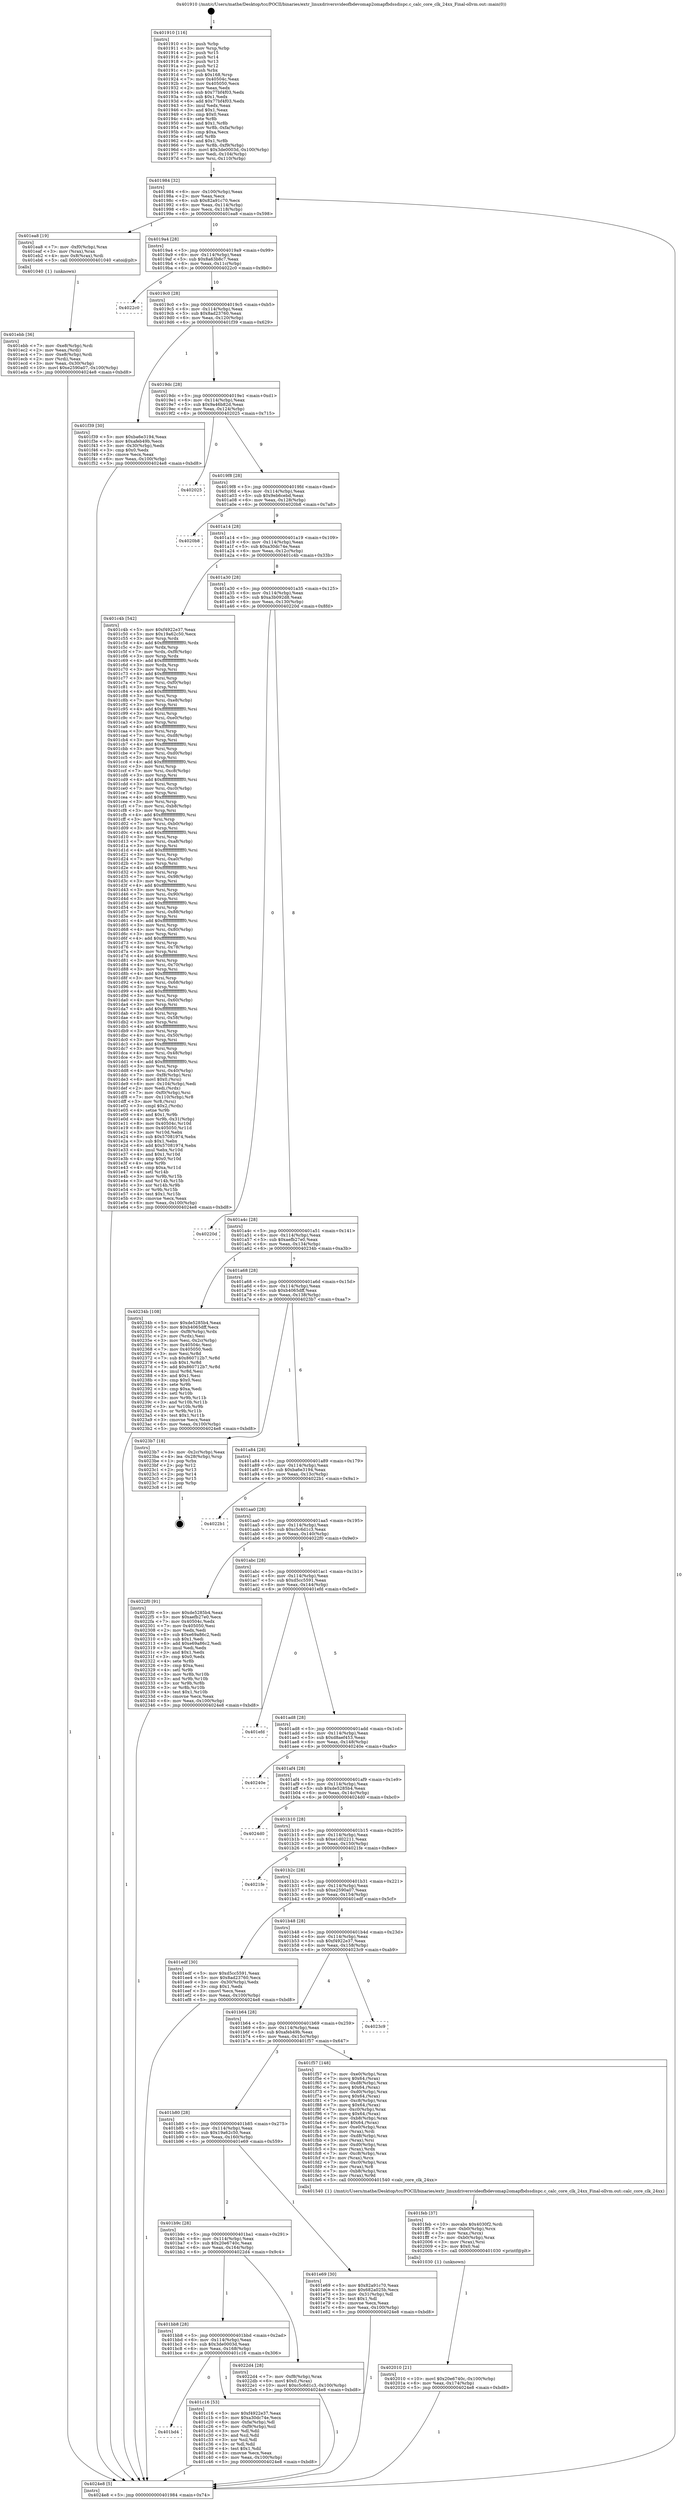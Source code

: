 digraph "0x401910" {
  label = "0x401910 (/mnt/c/Users/mathe/Desktop/tcc/POCII/binaries/extr_linuxdriversvideofbdevomap2omapfbdssdispc.c_calc_core_clk_24xx_Final-ollvm.out::main(0))"
  labelloc = "t"
  node[shape=record]

  Entry [label="",width=0.3,height=0.3,shape=circle,fillcolor=black,style=filled]
  "0x401984" [label="{
     0x401984 [32]\l
     | [instrs]\l
     &nbsp;&nbsp;0x401984 \<+6\>: mov -0x100(%rbp),%eax\l
     &nbsp;&nbsp;0x40198a \<+2\>: mov %eax,%ecx\l
     &nbsp;&nbsp;0x40198c \<+6\>: sub $0x82a91c70,%ecx\l
     &nbsp;&nbsp;0x401992 \<+6\>: mov %eax,-0x114(%rbp)\l
     &nbsp;&nbsp;0x401998 \<+6\>: mov %ecx,-0x118(%rbp)\l
     &nbsp;&nbsp;0x40199e \<+6\>: je 0000000000401ea8 \<main+0x598\>\l
  }"]
  "0x401ea8" [label="{
     0x401ea8 [19]\l
     | [instrs]\l
     &nbsp;&nbsp;0x401ea8 \<+7\>: mov -0xf0(%rbp),%rax\l
     &nbsp;&nbsp;0x401eaf \<+3\>: mov (%rax),%rax\l
     &nbsp;&nbsp;0x401eb2 \<+4\>: mov 0x8(%rax),%rdi\l
     &nbsp;&nbsp;0x401eb6 \<+5\>: call 0000000000401040 \<atoi@plt\>\l
     | [calls]\l
     &nbsp;&nbsp;0x401040 \{1\} (unknown)\l
  }"]
  "0x4019a4" [label="{
     0x4019a4 [28]\l
     | [instrs]\l
     &nbsp;&nbsp;0x4019a4 \<+5\>: jmp 00000000004019a9 \<main+0x99\>\l
     &nbsp;&nbsp;0x4019a9 \<+6\>: mov -0x114(%rbp),%eax\l
     &nbsp;&nbsp;0x4019af \<+5\>: sub $0x8a63b8c7,%eax\l
     &nbsp;&nbsp;0x4019b4 \<+6\>: mov %eax,-0x11c(%rbp)\l
     &nbsp;&nbsp;0x4019ba \<+6\>: je 00000000004022c0 \<main+0x9b0\>\l
  }"]
  Exit [label="",width=0.3,height=0.3,shape=circle,fillcolor=black,style=filled,peripheries=2]
  "0x4022c0" [label="{
     0x4022c0\l
  }", style=dashed]
  "0x4019c0" [label="{
     0x4019c0 [28]\l
     | [instrs]\l
     &nbsp;&nbsp;0x4019c0 \<+5\>: jmp 00000000004019c5 \<main+0xb5\>\l
     &nbsp;&nbsp;0x4019c5 \<+6\>: mov -0x114(%rbp),%eax\l
     &nbsp;&nbsp;0x4019cb \<+5\>: sub $0x8ad23760,%eax\l
     &nbsp;&nbsp;0x4019d0 \<+6\>: mov %eax,-0x120(%rbp)\l
     &nbsp;&nbsp;0x4019d6 \<+6\>: je 0000000000401f39 \<main+0x629\>\l
  }"]
  "0x402010" [label="{
     0x402010 [21]\l
     | [instrs]\l
     &nbsp;&nbsp;0x402010 \<+10\>: movl $0x20e6740c,-0x100(%rbp)\l
     &nbsp;&nbsp;0x40201a \<+6\>: mov %eax,-0x174(%rbp)\l
     &nbsp;&nbsp;0x402020 \<+5\>: jmp 00000000004024e8 \<main+0xbd8\>\l
  }"]
  "0x401f39" [label="{
     0x401f39 [30]\l
     | [instrs]\l
     &nbsp;&nbsp;0x401f39 \<+5\>: mov $0xba6e3194,%eax\l
     &nbsp;&nbsp;0x401f3e \<+5\>: mov $0xafeb49b,%ecx\l
     &nbsp;&nbsp;0x401f43 \<+3\>: mov -0x30(%rbp),%edx\l
     &nbsp;&nbsp;0x401f46 \<+3\>: cmp $0x0,%edx\l
     &nbsp;&nbsp;0x401f49 \<+3\>: cmove %ecx,%eax\l
     &nbsp;&nbsp;0x401f4c \<+6\>: mov %eax,-0x100(%rbp)\l
     &nbsp;&nbsp;0x401f52 \<+5\>: jmp 00000000004024e8 \<main+0xbd8\>\l
  }"]
  "0x4019dc" [label="{
     0x4019dc [28]\l
     | [instrs]\l
     &nbsp;&nbsp;0x4019dc \<+5\>: jmp 00000000004019e1 \<main+0xd1\>\l
     &nbsp;&nbsp;0x4019e1 \<+6\>: mov -0x114(%rbp),%eax\l
     &nbsp;&nbsp;0x4019e7 \<+5\>: sub $0x9a46b82d,%eax\l
     &nbsp;&nbsp;0x4019ec \<+6\>: mov %eax,-0x124(%rbp)\l
     &nbsp;&nbsp;0x4019f2 \<+6\>: je 0000000000402025 \<main+0x715\>\l
  }"]
  "0x401feb" [label="{
     0x401feb [37]\l
     | [instrs]\l
     &nbsp;&nbsp;0x401feb \<+10\>: movabs $0x4030f2,%rdi\l
     &nbsp;&nbsp;0x401ff5 \<+7\>: mov -0xb0(%rbp),%rcx\l
     &nbsp;&nbsp;0x401ffc \<+3\>: mov %rax,(%rcx)\l
     &nbsp;&nbsp;0x401fff \<+7\>: mov -0xb0(%rbp),%rax\l
     &nbsp;&nbsp;0x402006 \<+3\>: mov (%rax),%rsi\l
     &nbsp;&nbsp;0x402009 \<+2\>: mov $0x0,%al\l
     &nbsp;&nbsp;0x40200b \<+5\>: call 0000000000401030 \<printf@plt\>\l
     | [calls]\l
     &nbsp;&nbsp;0x401030 \{1\} (unknown)\l
  }"]
  "0x402025" [label="{
     0x402025\l
  }", style=dashed]
  "0x4019f8" [label="{
     0x4019f8 [28]\l
     | [instrs]\l
     &nbsp;&nbsp;0x4019f8 \<+5\>: jmp 00000000004019fd \<main+0xed\>\l
     &nbsp;&nbsp;0x4019fd \<+6\>: mov -0x114(%rbp),%eax\l
     &nbsp;&nbsp;0x401a03 \<+5\>: sub $0x9eb6cebd,%eax\l
     &nbsp;&nbsp;0x401a08 \<+6\>: mov %eax,-0x128(%rbp)\l
     &nbsp;&nbsp;0x401a0e \<+6\>: je 00000000004020b8 \<main+0x7a8\>\l
  }"]
  "0x401ebb" [label="{
     0x401ebb [36]\l
     | [instrs]\l
     &nbsp;&nbsp;0x401ebb \<+7\>: mov -0xe8(%rbp),%rdi\l
     &nbsp;&nbsp;0x401ec2 \<+2\>: mov %eax,(%rdi)\l
     &nbsp;&nbsp;0x401ec4 \<+7\>: mov -0xe8(%rbp),%rdi\l
     &nbsp;&nbsp;0x401ecb \<+2\>: mov (%rdi),%eax\l
     &nbsp;&nbsp;0x401ecd \<+3\>: mov %eax,-0x30(%rbp)\l
     &nbsp;&nbsp;0x401ed0 \<+10\>: movl $0xe2590a07,-0x100(%rbp)\l
     &nbsp;&nbsp;0x401eda \<+5\>: jmp 00000000004024e8 \<main+0xbd8\>\l
  }"]
  "0x4020b8" [label="{
     0x4020b8\l
  }", style=dashed]
  "0x401a14" [label="{
     0x401a14 [28]\l
     | [instrs]\l
     &nbsp;&nbsp;0x401a14 \<+5\>: jmp 0000000000401a19 \<main+0x109\>\l
     &nbsp;&nbsp;0x401a19 \<+6\>: mov -0x114(%rbp),%eax\l
     &nbsp;&nbsp;0x401a1f \<+5\>: sub $0xa30dc74e,%eax\l
     &nbsp;&nbsp;0x401a24 \<+6\>: mov %eax,-0x12c(%rbp)\l
     &nbsp;&nbsp;0x401a2a \<+6\>: je 0000000000401c4b \<main+0x33b\>\l
  }"]
  "0x401910" [label="{
     0x401910 [116]\l
     | [instrs]\l
     &nbsp;&nbsp;0x401910 \<+1\>: push %rbp\l
     &nbsp;&nbsp;0x401911 \<+3\>: mov %rsp,%rbp\l
     &nbsp;&nbsp;0x401914 \<+2\>: push %r15\l
     &nbsp;&nbsp;0x401916 \<+2\>: push %r14\l
     &nbsp;&nbsp;0x401918 \<+2\>: push %r13\l
     &nbsp;&nbsp;0x40191a \<+2\>: push %r12\l
     &nbsp;&nbsp;0x40191c \<+1\>: push %rbx\l
     &nbsp;&nbsp;0x40191d \<+7\>: sub $0x168,%rsp\l
     &nbsp;&nbsp;0x401924 \<+7\>: mov 0x40504c,%eax\l
     &nbsp;&nbsp;0x40192b \<+7\>: mov 0x405050,%ecx\l
     &nbsp;&nbsp;0x401932 \<+2\>: mov %eax,%edx\l
     &nbsp;&nbsp;0x401934 \<+6\>: sub $0x77bf4f03,%edx\l
     &nbsp;&nbsp;0x40193a \<+3\>: sub $0x1,%edx\l
     &nbsp;&nbsp;0x40193d \<+6\>: add $0x77bf4f03,%edx\l
     &nbsp;&nbsp;0x401943 \<+3\>: imul %edx,%eax\l
     &nbsp;&nbsp;0x401946 \<+3\>: and $0x1,%eax\l
     &nbsp;&nbsp;0x401949 \<+3\>: cmp $0x0,%eax\l
     &nbsp;&nbsp;0x40194c \<+4\>: sete %r8b\l
     &nbsp;&nbsp;0x401950 \<+4\>: and $0x1,%r8b\l
     &nbsp;&nbsp;0x401954 \<+7\>: mov %r8b,-0xfa(%rbp)\l
     &nbsp;&nbsp;0x40195b \<+3\>: cmp $0xa,%ecx\l
     &nbsp;&nbsp;0x40195e \<+4\>: setl %r8b\l
     &nbsp;&nbsp;0x401962 \<+4\>: and $0x1,%r8b\l
     &nbsp;&nbsp;0x401966 \<+7\>: mov %r8b,-0xf9(%rbp)\l
     &nbsp;&nbsp;0x40196d \<+10\>: movl $0x3de0003d,-0x100(%rbp)\l
     &nbsp;&nbsp;0x401977 \<+6\>: mov %edi,-0x104(%rbp)\l
     &nbsp;&nbsp;0x40197d \<+7\>: mov %rsi,-0x110(%rbp)\l
  }"]
  "0x401c4b" [label="{
     0x401c4b [542]\l
     | [instrs]\l
     &nbsp;&nbsp;0x401c4b \<+5\>: mov $0xf4922e37,%eax\l
     &nbsp;&nbsp;0x401c50 \<+5\>: mov $0x19a62c50,%ecx\l
     &nbsp;&nbsp;0x401c55 \<+3\>: mov %rsp,%rdx\l
     &nbsp;&nbsp;0x401c58 \<+4\>: add $0xfffffffffffffff0,%rdx\l
     &nbsp;&nbsp;0x401c5c \<+3\>: mov %rdx,%rsp\l
     &nbsp;&nbsp;0x401c5f \<+7\>: mov %rdx,-0xf8(%rbp)\l
     &nbsp;&nbsp;0x401c66 \<+3\>: mov %rsp,%rdx\l
     &nbsp;&nbsp;0x401c69 \<+4\>: add $0xfffffffffffffff0,%rdx\l
     &nbsp;&nbsp;0x401c6d \<+3\>: mov %rdx,%rsp\l
     &nbsp;&nbsp;0x401c70 \<+3\>: mov %rsp,%rsi\l
     &nbsp;&nbsp;0x401c73 \<+4\>: add $0xfffffffffffffff0,%rsi\l
     &nbsp;&nbsp;0x401c77 \<+3\>: mov %rsi,%rsp\l
     &nbsp;&nbsp;0x401c7a \<+7\>: mov %rsi,-0xf0(%rbp)\l
     &nbsp;&nbsp;0x401c81 \<+3\>: mov %rsp,%rsi\l
     &nbsp;&nbsp;0x401c84 \<+4\>: add $0xfffffffffffffff0,%rsi\l
     &nbsp;&nbsp;0x401c88 \<+3\>: mov %rsi,%rsp\l
     &nbsp;&nbsp;0x401c8b \<+7\>: mov %rsi,-0xe8(%rbp)\l
     &nbsp;&nbsp;0x401c92 \<+3\>: mov %rsp,%rsi\l
     &nbsp;&nbsp;0x401c95 \<+4\>: add $0xfffffffffffffff0,%rsi\l
     &nbsp;&nbsp;0x401c99 \<+3\>: mov %rsi,%rsp\l
     &nbsp;&nbsp;0x401c9c \<+7\>: mov %rsi,-0xe0(%rbp)\l
     &nbsp;&nbsp;0x401ca3 \<+3\>: mov %rsp,%rsi\l
     &nbsp;&nbsp;0x401ca6 \<+4\>: add $0xfffffffffffffff0,%rsi\l
     &nbsp;&nbsp;0x401caa \<+3\>: mov %rsi,%rsp\l
     &nbsp;&nbsp;0x401cad \<+7\>: mov %rsi,-0xd8(%rbp)\l
     &nbsp;&nbsp;0x401cb4 \<+3\>: mov %rsp,%rsi\l
     &nbsp;&nbsp;0x401cb7 \<+4\>: add $0xfffffffffffffff0,%rsi\l
     &nbsp;&nbsp;0x401cbb \<+3\>: mov %rsi,%rsp\l
     &nbsp;&nbsp;0x401cbe \<+7\>: mov %rsi,-0xd0(%rbp)\l
     &nbsp;&nbsp;0x401cc5 \<+3\>: mov %rsp,%rsi\l
     &nbsp;&nbsp;0x401cc8 \<+4\>: add $0xfffffffffffffff0,%rsi\l
     &nbsp;&nbsp;0x401ccc \<+3\>: mov %rsi,%rsp\l
     &nbsp;&nbsp;0x401ccf \<+7\>: mov %rsi,-0xc8(%rbp)\l
     &nbsp;&nbsp;0x401cd6 \<+3\>: mov %rsp,%rsi\l
     &nbsp;&nbsp;0x401cd9 \<+4\>: add $0xfffffffffffffff0,%rsi\l
     &nbsp;&nbsp;0x401cdd \<+3\>: mov %rsi,%rsp\l
     &nbsp;&nbsp;0x401ce0 \<+7\>: mov %rsi,-0xc0(%rbp)\l
     &nbsp;&nbsp;0x401ce7 \<+3\>: mov %rsp,%rsi\l
     &nbsp;&nbsp;0x401cea \<+4\>: add $0xfffffffffffffff0,%rsi\l
     &nbsp;&nbsp;0x401cee \<+3\>: mov %rsi,%rsp\l
     &nbsp;&nbsp;0x401cf1 \<+7\>: mov %rsi,-0xb8(%rbp)\l
     &nbsp;&nbsp;0x401cf8 \<+3\>: mov %rsp,%rsi\l
     &nbsp;&nbsp;0x401cfb \<+4\>: add $0xfffffffffffffff0,%rsi\l
     &nbsp;&nbsp;0x401cff \<+3\>: mov %rsi,%rsp\l
     &nbsp;&nbsp;0x401d02 \<+7\>: mov %rsi,-0xb0(%rbp)\l
     &nbsp;&nbsp;0x401d09 \<+3\>: mov %rsp,%rsi\l
     &nbsp;&nbsp;0x401d0c \<+4\>: add $0xfffffffffffffff0,%rsi\l
     &nbsp;&nbsp;0x401d10 \<+3\>: mov %rsi,%rsp\l
     &nbsp;&nbsp;0x401d13 \<+7\>: mov %rsi,-0xa8(%rbp)\l
     &nbsp;&nbsp;0x401d1a \<+3\>: mov %rsp,%rsi\l
     &nbsp;&nbsp;0x401d1d \<+4\>: add $0xfffffffffffffff0,%rsi\l
     &nbsp;&nbsp;0x401d21 \<+3\>: mov %rsi,%rsp\l
     &nbsp;&nbsp;0x401d24 \<+7\>: mov %rsi,-0xa0(%rbp)\l
     &nbsp;&nbsp;0x401d2b \<+3\>: mov %rsp,%rsi\l
     &nbsp;&nbsp;0x401d2e \<+4\>: add $0xfffffffffffffff0,%rsi\l
     &nbsp;&nbsp;0x401d32 \<+3\>: mov %rsi,%rsp\l
     &nbsp;&nbsp;0x401d35 \<+7\>: mov %rsi,-0x98(%rbp)\l
     &nbsp;&nbsp;0x401d3c \<+3\>: mov %rsp,%rsi\l
     &nbsp;&nbsp;0x401d3f \<+4\>: add $0xfffffffffffffff0,%rsi\l
     &nbsp;&nbsp;0x401d43 \<+3\>: mov %rsi,%rsp\l
     &nbsp;&nbsp;0x401d46 \<+7\>: mov %rsi,-0x90(%rbp)\l
     &nbsp;&nbsp;0x401d4d \<+3\>: mov %rsp,%rsi\l
     &nbsp;&nbsp;0x401d50 \<+4\>: add $0xfffffffffffffff0,%rsi\l
     &nbsp;&nbsp;0x401d54 \<+3\>: mov %rsi,%rsp\l
     &nbsp;&nbsp;0x401d57 \<+7\>: mov %rsi,-0x88(%rbp)\l
     &nbsp;&nbsp;0x401d5e \<+3\>: mov %rsp,%rsi\l
     &nbsp;&nbsp;0x401d61 \<+4\>: add $0xfffffffffffffff0,%rsi\l
     &nbsp;&nbsp;0x401d65 \<+3\>: mov %rsi,%rsp\l
     &nbsp;&nbsp;0x401d68 \<+4\>: mov %rsi,-0x80(%rbp)\l
     &nbsp;&nbsp;0x401d6c \<+3\>: mov %rsp,%rsi\l
     &nbsp;&nbsp;0x401d6f \<+4\>: add $0xfffffffffffffff0,%rsi\l
     &nbsp;&nbsp;0x401d73 \<+3\>: mov %rsi,%rsp\l
     &nbsp;&nbsp;0x401d76 \<+4\>: mov %rsi,-0x78(%rbp)\l
     &nbsp;&nbsp;0x401d7a \<+3\>: mov %rsp,%rsi\l
     &nbsp;&nbsp;0x401d7d \<+4\>: add $0xfffffffffffffff0,%rsi\l
     &nbsp;&nbsp;0x401d81 \<+3\>: mov %rsi,%rsp\l
     &nbsp;&nbsp;0x401d84 \<+4\>: mov %rsi,-0x70(%rbp)\l
     &nbsp;&nbsp;0x401d88 \<+3\>: mov %rsp,%rsi\l
     &nbsp;&nbsp;0x401d8b \<+4\>: add $0xfffffffffffffff0,%rsi\l
     &nbsp;&nbsp;0x401d8f \<+3\>: mov %rsi,%rsp\l
     &nbsp;&nbsp;0x401d92 \<+4\>: mov %rsi,-0x68(%rbp)\l
     &nbsp;&nbsp;0x401d96 \<+3\>: mov %rsp,%rsi\l
     &nbsp;&nbsp;0x401d99 \<+4\>: add $0xfffffffffffffff0,%rsi\l
     &nbsp;&nbsp;0x401d9d \<+3\>: mov %rsi,%rsp\l
     &nbsp;&nbsp;0x401da0 \<+4\>: mov %rsi,-0x60(%rbp)\l
     &nbsp;&nbsp;0x401da4 \<+3\>: mov %rsp,%rsi\l
     &nbsp;&nbsp;0x401da7 \<+4\>: add $0xfffffffffffffff0,%rsi\l
     &nbsp;&nbsp;0x401dab \<+3\>: mov %rsi,%rsp\l
     &nbsp;&nbsp;0x401dae \<+4\>: mov %rsi,-0x58(%rbp)\l
     &nbsp;&nbsp;0x401db2 \<+3\>: mov %rsp,%rsi\l
     &nbsp;&nbsp;0x401db5 \<+4\>: add $0xfffffffffffffff0,%rsi\l
     &nbsp;&nbsp;0x401db9 \<+3\>: mov %rsi,%rsp\l
     &nbsp;&nbsp;0x401dbc \<+4\>: mov %rsi,-0x50(%rbp)\l
     &nbsp;&nbsp;0x401dc0 \<+3\>: mov %rsp,%rsi\l
     &nbsp;&nbsp;0x401dc3 \<+4\>: add $0xfffffffffffffff0,%rsi\l
     &nbsp;&nbsp;0x401dc7 \<+3\>: mov %rsi,%rsp\l
     &nbsp;&nbsp;0x401dca \<+4\>: mov %rsi,-0x48(%rbp)\l
     &nbsp;&nbsp;0x401dce \<+3\>: mov %rsp,%rsi\l
     &nbsp;&nbsp;0x401dd1 \<+4\>: add $0xfffffffffffffff0,%rsi\l
     &nbsp;&nbsp;0x401dd5 \<+3\>: mov %rsi,%rsp\l
     &nbsp;&nbsp;0x401dd8 \<+4\>: mov %rsi,-0x40(%rbp)\l
     &nbsp;&nbsp;0x401ddc \<+7\>: mov -0xf8(%rbp),%rsi\l
     &nbsp;&nbsp;0x401de3 \<+6\>: movl $0x0,(%rsi)\l
     &nbsp;&nbsp;0x401de9 \<+6\>: mov -0x104(%rbp),%edi\l
     &nbsp;&nbsp;0x401def \<+2\>: mov %edi,(%rdx)\l
     &nbsp;&nbsp;0x401df1 \<+7\>: mov -0xf0(%rbp),%rsi\l
     &nbsp;&nbsp;0x401df8 \<+7\>: mov -0x110(%rbp),%r8\l
     &nbsp;&nbsp;0x401dff \<+3\>: mov %r8,(%rsi)\l
     &nbsp;&nbsp;0x401e02 \<+3\>: cmpl $0x2,(%rdx)\l
     &nbsp;&nbsp;0x401e05 \<+4\>: setne %r9b\l
     &nbsp;&nbsp;0x401e09 \<+4\>: and $0x1,%r9b\l
     &nbsp;&nbsp;0x401e0d \<+4\>: mov %r9b,-0x31(%rbp)\l
     &nbsp;&nbsp;0x401e11 \<+8\>: mov 0x40504c,%r10d\l
     &nbsp;&nbsp;0x401e19 \<+8\>: mov 0x405050,%r11d\l
     &nbsp;&nbsp;0x401e21 \<+3\>: mov %r10d,%ebx\l
     &nbsp;&nbsp;0x401e24 \<+6\>: sub $0x57081974,%ebx\l
     &nbsp;&nbsp;0x401e2a \<+3\>: sub $0x1,%ebx\l
     &nbsp;&nbsp;0x401e2d \<+6\>: add $0x57081974,%ebx\l
     &nbsp;&nbsp;0x401e33 \<+4\>: imul %ebx,%r10d\l
     &nbsp;&nbsp;0x401e37 \<+4\>: and $0x1,%r10d\l
     &nbsp;&nbsp;0x401e3b \<+4\>: cmp $0x0,%r10d\l
     &nbsp;&nbsp;0x401e3f \<+4\>: sete %r9b\l
     &nbsp;&nbsp;0x401e43 \<+4\>: cmp $0xa,%r11d\l
     &nbsp;&nbsp;0x401e47 \<+4\>: setl %r14b\l
     &nbsp;&nbsp;0x401e4b \<+3\>: mov %r9b,%r15b\l
     &nbsp;&nbsp;0x401e4e \<+3\>: and %r14b,%r15b\l
     &nbsp;&nbsp;0x401e51 \<+3\>: xor %r14b,%r9b\l
     &nbsp;&nbsp;0x401e54 \<+3\>: or %r9b,%r15b\l
     &nbsp;&nbsp;0x401e57 \<+4\>: test $0x1,%r15b\l
     &nbsp;&nbsp;0x401e5b \<+3\>: cmovne %ecx,%eax\l
     &nbsp;&nbsp;0x401e5e \<+6\>: mov %eax,-0x100(%rbp)\l
     &nbsp;&nbsp;0x401e64 \<+5\>: jmp 00000000004024e8 \<main+0xbd8\>\l
  }"]
  "0x401a30" [label="{
     0x401a30 [28]\l
     | [instrs]\l
     &nbsp;&nbsp;0x401a30 \<+5\>: jmp 0000000000401a35 \<main+0x125\>\l
     &nbsp;&nbsp;0x401a35 \<+6\>: mov -0x114(%rbp),%eax\l
     &nbsp;&nbsp;0x401a3b \<+5\>: sub $0xa3b092d8,%eax\l
     &nbsp;&nbsp;0x401a40 \<+6\>: mov %eax,-0x130(%rbp)\l
     &nbsp;&nbsp;0x401a46 \<+6\>: je 000000000040220d \<main+0x8fd\>\l
  }"]
  "0x4024e8" [label="{
     0x4024e8 [5]\l
     | [instrs]\l
     &nbsp;&nbsp;0x4024e8 \<+5\>: jmp 0000000000401984 \<main+0x74\>\l
  }"]
  "0x40220d" [label="{
     0x40220d\l
  }", style=dashed]
  "0x401a4c" [label="{
     0x401a4c [28]\l
     | [instrs]\l
     &nbsp;&nbsp;0x401a4c \<+5\>: jmp 0000000000401a51 \<main+0x141\>\l
     &nbsp;&nbsp;0x401a51 \<+6\>: mov -0x114(%rbp),%eax\l
     &nbsp;&nbsp;0x401a57 \<+5\>: sub $0xaefb27e0,%eax\l
     &nbsp;&nbsp;0x401a5c \<+6\>: mov %eax,-0x134(%rbp)\l
     &nbsp;&nbsp;0x401a62 \<+6\>: je 000000000040234b \<main+0xa3b\>\l
  }"]
  "0x401bd4" [label="{
     0x401bd4\l
  }", style=dashed]
  "0x40234b" [label="{
     0x40234b [108]\l
     | [instrs]\l
     &nbsp;&nbsp;0x40234b \<+5\>: mov $0xde5285b4,%eax\l
     &nbsp;&nbsp;0x402350 \<+5\>: mov $0xb4065dff,%ecx\l
     &nbsp;&nbsp;0x402355 \<+7\>: mov -0xf8(%rbp),%rdx\l
     &nbsp;&nbsp;0x40235c \<+2\>: mov (%rdx),%esi\l
     &nbsp;&nbsp;0x40235e \<+3\>: mov %esi,-0x2c(%rbp)\l
     &nbsp;&nbsp;0x402361 \<+7\>: mov 0x40504c,%esi\l
     &nbsp;&nbsp;0x402368 \<+7\>: mov 0x405050,%edi\l
     &nbsp;&nbsp;0x40236f \<+3\>: mov %esi,%r8d\l
     &nbsp;&nbsp;0x402372 \<+7\>: sub $0x860712b7,%r8d\l
     &nbsp;&nbsp;0x402379 \<+4\>: sub $0x1,%r8d\l
     &nbsp;&nbsp;0x40237d \<+7\>: add $0x860712b7,%r8d\l
     &nbsp;&nbsp;0x402384 \<+4\>: imul %r8d,%esi\l
     &nbsp;&nbsp;0x402388 \<+3\>: and $0x1,%esi\l
     &nbsp;&nbsp;0x40238b \<+3\>: cmp $0x0,%esi\l
     &nbsp;&nbsp;0x40238e \<+4\>: sete %r9b\l
     &nbsp;&nbsp;0x402392 \<+3\>: cmp $0xa,%edi\l
     &nbsp;&nbsp;0x402395 \<+4\>: setl %r10b\l
     &nbsp;&nbsp;0x402399 \<+3\>: mov %r9b,%r11b\l
     &nbsp;&nbsp;0x40239c \<+3\>: and %r10b,%r11b\l
     &nbsp;&nbsp;0x40239f \<+3\>: xor %r10b,%r9b\l
     &nbsp;&nbsp;0x4023a2 \<+3\>: or %r9b,%r11b\l
     &nbsp;&nbsp;0x4023a5 \<+4\>: test $0x1,%r11b\l
     &nbsp;&nbsp;0x4023a9 \<+3\>: cmovne %ecx,%eax\l
     &nbsp;&nbsp;0x4023ac \<+6\>: mov %eax,-0x100(%rbp)\l
     &nbsp;&nbsp;0x4023b2 \<+5\>: jmp 00000000004024e8 \<main+0xbd8\>\l
  }"]
  "0x401a68" [label="{
     0x401a68 [28]\l
     | [instrs]\l
     &nbsp;&nbsp;0x401a68 \<+5\>: jmp 0000000000401a6d \<main+0x15d\>\l
     &nbsp;&nbsp;0x401a6d \<+6\>: mov -0x114(%rbp),%eax\l
     &nbsp;&nbsp;0x401a73 \<+5\>: sub $0xb4065dff,%eax\l
     &nbsp;&nbsp;0x401a78 \<+6\>: mov %eax,-0x138(%rbp)\l
     &nbsp;&nbsp;0x401a7e \<+6\>: je 00000000004023b7 \<main+0xaa7\>\l
  }"]
  "0x401c16" [label="{
     0x401c16 [53]\l
     | [instrs]\l
     &nbsp;&nbsp;0x401c16 \<+5\>: mov $0xf4922e37,%eax\l
     &nbsp;&nbsp;0x401c1b \<+5\>: mov $0xa30dc74e,%ecx\l
     &nbsp;&nbsp;0x401c20 \<+6\>: mov -0xfa(%rbp),%dl\l
     &nbsp;&nbsp;0x401c26 \<+7\>: mov -0xf9(%rbp),%sil\l
     &nbsp;&nbsp;0x401c2d \<+3\>: mov %dl,%dil\l
     &nbsp;&nbsp;0x401c30 \<+3\>: and %sil,%dil\l
     &nbsp;&nbsp;0x401c33 \<+3\>: xor %sil,%dl\l
     &nbsp;&nbsp;0x401c36 \<+3\>: or %dl,%dil\l
     &nbsp;&nbsp;0x401c39 \<+4\>: test $0x1,%dil\l
     &nbsp;&nbsp;0x401c3d \<+3\>: cmovne %ecx,%eax\l
     &nbsp;&nbsp;0x401c40 \<+6\>: mov %eax,-0x100(%rbp)\l
     &nbsp;&nbsp;0x401c46 \<+5\>: jmp 00000000004024e8 \<main+0xbd8\>\l
  }"]
  "0x4023b7" [label="{
     0x4023b7 [18]\l
     | [instrs]\l
     &nbsp;&nbsp;0x4023b7 \<+3\>: mov -0x2c(%rbp),%eax\l
     &nbsp;&nbsp;0x4023ba \<+4\>: lea -0x28(%rbp),%rsp\l
     &nbsp;&nbsp;0x4023be \<+1\>: pop %rbx\l
     &nbsp;&nbsp;0x4023bf \<+2\>: pop %r12\l
     &nbsp;&nbsp;0x4023c1 \<+2\>: pop %r13\l
     &nbsp;&nbsp;0x4023c3 \<+2\>: pop %r14\l
     &nbsp;&nbsp;0x4023c5 \<+2\>: pop %r15\l
     &nbsp;&nbsp;0x4023c7 \<+1\>: pop %rbp\l
     &nbsp;&nbsp;0x4023c8 \<+1\>: ret\l
  }"]
  "0x401a84" [label="{
     0x401a84 [28]\l
     | [instrs]\l
     &nbsp;&nbsp;0x401a84 \<+5\>: jmp 0000000000401a89 \<main+0x179\>\l
     &nbsp;&nbsp;0x401a89 \<+6\>: mov -0x114(%rbp),%eax\l
     &nbsp;&nbsp;0x401a8f \<+5\>: sub $0xba6e3194,%eax\l
     &nbsp;&nbsp;0x401a94 \<+6\>: mov %eax,-0x13c(%rbp)\l
     &nbsp;&nbsp;0x401a9a \<+6\>: je 00000000004022b1 \<main+0x9a1\>\l
  }"]
  "0x401bb8" [label="{
     0x401bb8 [28]\l
     | [instrs]\l
     &nbsp;&nbsp;0x401bb8 \<+5\>: jmp 0000000000401bbd \<main+0x2ad\>\l
     &nbsp;&nbsp;0x401bbd \<+6\>: mov -0x114(%rbp),%eax\l
     &nbsp;&nbsp;0x401bc3 \<+5\>: sub $0x3de0003d,%eax\l
     &nbsp;&nbsp;0x401bc8 \<+6\>: mov %eax,-0x168(%rbp)\l
     &nbsp;&nbsp;0x401bce \<+6\>: je 0000000000401c16 \<main+0x306\>\l
  }"]
  "0x4022b1" [label="{
     0x4022b1\l
  }", style=dashed]
  "0x401aa0" [label="{
     0x401aa0 [28]\l
     | [instrs]\l
     &nbsp;&nbsp;0x401aa0 \<+5\>: jmp 0000000000401aa5 \<main+0x195\>\l
     &nbsp;&nbsp;0x401aa5 \<+6\>: mov -0x114(%rbp),%eax\l
     &nbsp;&nbsp;0x401aab \<+5\>: sub $0xc5c6d1c3,%eax\l
     &nbsp;&nbsp;0x401ab0 \<+6\>: mov %eax,-0x140(%rbp)\l
     &nbsp;&nbsp;0x401ab6 \<+6\>: je 00000000004022f0 \<main+0x9e0\>\l
  }"]
  "0x4022d4" [label="{
     0x4022d4 [28]\l
     | [instrs]\l
     &nbsp;&nbsp;0x4022d4 \<+7\>: mov -0xf8(%rbp),%rax\l
     &nbsp;&nbsp;0x4022db \<+6\>: movl $0x0,(%rax)\l
     &nbsp;&nbsp;0x4022e1 \<+10\>: movl $0xc5c6d1c3,-0x100(%rbp)\l
     &nbsp;&nbsp;0x4022eb \<+5\>: jmp 00000000004024e8 \<main+0xbd8\>\l
  }"]
  "0x4022f0" [label="{
     0x4022f0 [91]\l
     | [instrs]\l
     &nbsp;&nbsp;0x4022f0 \<+5\>: mov $0xde5285b4,%eax\l
     &nbsp;&nbsp;0x4022f5 \<+5\>: mov $0xaefb27e0,%ecx\l
     &nbsp;&nbsp;0x4022fa \<+7\>: mov 0x40504c,%edx\l
     &nbsp;&nbsp;0x402301 \<+7\>: mov 0x405050,%esi\l
     &nbsp;&nbsp;0x402308 \<+2\>: mov %edx,%edi\l
     &nbsp;&nbsp;0x40230a \<+6\>: sub $0xe69a86c2,%edi\l
     &nbsp;&nbsp;0x402310 \<+3\>: sub $0x1,%edi\l
     &nbsp;&nbsp;0x402313 \<+6\>: add $0xe69a86c2,%edi\l
     &nbsp;&nbsp;0x402319 \<+3\>: imul %edi,%edx\l
     &nbsp;&nbsp;0x40231c \<+3\>: and $0x1,%edx\l
     &nbsp;&nbsp;0x40231f \<+3\>: cmp $0x0,%edx\l
     &nbsp;&nbsp;0x402322 \<+4\>: sete %r8b\l
     &nbsp;&nbsp;0x402326 \<+3\>: cmp $0xa,%esi\l
     &nbsp;&nbsp;0x402329 \<+4\>: setl %r9b\l
     &nbsp;&nbsp;0x40232d \<+3\>: mov %r8b,%r10b\l
     &nbsp;&nbsp;0x402330 \<+3\>: and %r9b,%r10b\l
     &nbsp;&nbsp;0x402333 \<+3\>: xor %r9b,%r8b\l
     &nbsp;&nbsp;0x402336 \<+3\>: or %r8b,%r10b\l
     &nbsp;&nbsp;0x402339 \<+4\>: test $0x1,%r10b\l
     &nbsp;&nbsp;0x40233d \<+3\>: cmovne %ecx,%eax\l
     &nbsp;&nbsp;0x402340 \<+6\>: mov %eax,-0x100(%rbp)\l
     &nbsp;&nbsp;0x402346 \<+5\>: jmp 00000000004024e8 \<main+0xbd8\>\l
  }"]
  "0x401abc" [label="{
     0x401abc [28]\l
     | [instrs]\l
     &nbsp;&nbsp;0x401abc \<+5\>: jmp 0000000000401ac1 \<main+0x1b1\>\l
     &nbsp;&nbsp;0x401ac1 \<+6\>: mov -0x114(%rbp),%eax\l
     &nbsp;&nbsp;0x401ac7 \<+5\>: sub $0xd5cc5591,%eax\l
     &nbsp;&nbsp;0x401acc \<+6\>: mov %eax,-0x144(%rbp)\l
     &nbsp;&nbsp;0x401ad2 \<+6\>: je 0000000000401efd \<main+0x5ed\>\l
  }"]
  "0x401b9c" [label="{
     0x401b9c [28]\l
     | [instrs]\l
     &nbsp;&nbsp;0x401b9c \<+5\>: jmp 0000000000401ba1 \<main+0x291\>\l
     &nbsp;&nbsp;0x401ba1 \<+6\>: mov -0x114(%rbp),%eax\l
     &nbsp;&nbsp;0x401ba7 \<+5\>: sub $0x20e6740c,%eax\l
     &nbsp;&nbsp;0x401bac \<+6\>: mov %eax,-0x164(%rbp)\l
     &nbsp;&nbsp;0x401bb2 \<+6\>: je 00000000004022d4 \<main+0x9c4\>\l
  }"]
  "0x401efd" [label="{
     0x401efd\l
  }", style=dashed]
  "0x401ad8" [label="{
     0x401ad8 [28]\l
     | [instrs]\l
     &nbsp;&nbsp;0x401ad8 \<+5\>: jmp 0000000000401add \<main+0x1cd\>\l
     &nbsp;&nbsp;0x401add \<+6\>: mov -0x114(%rbp),%eax\l
     &nbsp;&nbsp;0x401ae3 \<+5\>: sub $0xd8aef453,%eax\l
     &nbsp;&nbsp;0x401ae8 \<+6\>: mov %eax,-0x148(%rbp)\l
     &nbsp;&nbsp;0x401aee \<+6\>: je 000000000040240e \<main+0xafe\>\l
  }"]
  "0x401e69" [label="{
     0x401e69 [30]\l
     | [instrs]\l
     &nbsp;&nbsp;0x401e69 \<+5\>: mov $0x82a91c70,%eax\l
     &nbsp;&nbsp;0x401e6e \<+5\>: mov $0x682a025b,%ecx\l
     &nbsp;&nbsp;0x401e73 \<+3\>: mov -0x31(%rbp),%dl\l
     &nbsp;&nbsp;0x401e76 \<+3\>: test $0x1,%dl\l
     &nbsp;&nbsp;0x401e79 \<+3\>: cmovne %ecx,%eax\l
     &nbsp;&nbsp;0x401e7c \<+6\>: mov %eax,-0x100(%rbp)\l
     &nbsp;&nbsp;0x401e82 \<+5\>: jmp 00000000004024e8 \<main+0xbd8\>\l
  }"]
  "0x40240e" [label="{
     0x40240e\l
  }", style=dashed]
  "0x401af4" [label="{
     0x401af4 [28]\l
     | [instrs]\l
     &nbsp;&nbsp;0x401af4 \<+5\>: jmp 0000000000401af9 \<main+0x1e9\>\l
     &nbsp;&nbsp;0x401af9 \<+6\>: mov -0x114(%rbp),%eax\l
     &nbsp;&nbsp;0x401aff \<+5\>: sub $0xde5285b4,%eax\l
     &nbsp;&nbsp;0x401b04 \<+6\>: mov %eax,-0x14c(%rbp)\l
     &nbsp;&nbsp;0x401b0a \<+6\>: je 00000000004024d0 \<main+0xbc0\>\l
  }"]
  "0x401b80" [label="{
     0x401b80 [28]\l
     | [instrs]\l
     &nbsp;&nbsp;0x401b80 \<+5\>: jmp 0000000000401b85 \<main+0x275\>\l
     &nbsp;&nbsp;0x401b85 \<+6\>: mov -0x114(%rbp),%eax\l
     &nbsp;&nbsp;0x401b8b \<+5\>: sub $0x19a62c50,%eax\l
     &nbsp;&nbsp;0x401b90 \<+6\>: mov %eax,-0x160(%rbp)\l
     &nbsp;&nbsp;0x401b96 \<+6\>: je 0000000000401e69 \<main+0x559\>\l
  }"]
  "0x4024d0" [label="{
     0x4024d0\l
  }", style=dashed]
  "0x401b10" [label="{
     0x401b10 [28]\l
     | [instrs]\l
     &nbsp;&nbsp;0x401b10 \<+5\>: jmp 0000000000401b15 \<main+0x205\>\l
     &nbsp;&nbsp;0x401b15 \<+6\>: mov -0x114(%rbp),%eax\l
     &nbsp;&nbsp;0x401b1b \<+5\>: sub $0xe1d02211,%eax\l
     &nbsp;&nbsp;0x401b20 \<+6\>: mov %eax,-0x150(%rbp)\l
     &nbsp;&nbsp;0x401b26 \<+6\>: je 00000000004021fe \<main+0x8ee\>\l
  }"]
  "0x401f57" [label="{
     0x401f57 [148]\l
     | [instrs]\l
     &nbsp;&nbsp;0x401f57 \<+7\>: mov -0xe0(%rbp),%rax\l
     &nbsp;&nbsp;0x401f5e \<+7\>: movq $0x64,(%rax)\l
     &nbsp;&nbsp;0x401f65 \<+7\>: mov -0xd8(%rbp),%rax\l
     &nbsp;&nbsp;0x401f6c \<+7\>: movq $0x64,(%rax)\l
     &nbsp;&nbsp;0x401f73 \<+7\>: mov -0xd0(%rbp),%rax\l
     &nbsp;&nbsp;0x401f7a \<+7\>: movq $0x64,(%rax)\l
     &nbsp;&nbsp;0x401f81 \<+7\>: mov -0xc8(%rbp),%rax\l
     &nbsp;&nbsp;0x401f88 \<+7\>: movq $0x64,(%rax)\l
     &nbsp;&nbsp;0x401f8f \<+7\>: mov -0xc0(%rbp),%rax\l
     &nbsp;&nbsp;0x401f96 \<+7\>: movq $0x64,(%rax)\l
     &nbsp;&nbsp;0x401f9d \<+7\>: mov -0xb8(%rbp),%rax\l
     &nbsp;&nbsp;0x401fa4 \<+6\>: movl $0x64,(%rax)\l
     &nbsp;&nbsp;0x401faa \<+7\>: mov -0xe0(%rbp),%rax\l
     &nbsp;&nbsp;0x401fb1 \<+3\>: mov (%rax),%rdi\l
     &nbsp;&nbsp;0x401fb4 \<+7\>: mov -0xd8(%rbp),%rax\l
     &nbsp;&nbsp;0x401fbb \<+3\>: mov (%rax),%rsi\l
     &nbsp;&nbsp;0x401fbe \<+7\>: mov -0xd0(%rbp),%rax\l
     &nbsp;&nbsp;0x401fc5 \<+3\>: mov (%rax),%rdx\l
     &nbsp;&nbsp;0x401fc8 \<+7\>: mov -0xc8(%rbp),%rax\l
     &nbsp;&nbsp;0x401fcf \<+3\>: mov (%rax),%rcx\l
     &nbsp;&nbsp;0x401fd2 \<+7\>: mov -0xc0(%rbp),%rax\l
     &nbsp;&nbsp;0x401fd9 \<+3\>: mov (%rax),%r8\l
     &nbsp;&nbsp;0x401fdc \<+7\>: mov -0xb8(%rbp),%rax\l
     &nbsp;&nbsp;0x401fe3 \<+3\>: mov (%rax),%r9d\l
     &nbsp;&nbsp;0x401fe6 \<+5\>: call 0000000000401540 \<calc_core_clk_24xx\>\l
     | [calls]\l
     &nbsp;&nbsp;0x401540 \{1\} (/mnt/c/Users/mathe/Desktop/tcc/POCII/binaries/extr_linuxdriversvideofbdevomap2omapfbdssdispc.c_calc_core_clk_24xx_Final-ollvm.out::calc_core_clk_24xx)\l
  }"]
  "0x4021fe" [label="{
     0x4021fe\l
  }", style=dashed]
  "0x401b2c" [label="{
     0x401b2c [28]\l
     | [instrs]\l
     &nbsp;&nbsp;0x401b2c \<+5\>: jmp 0000000000401b31 \<main+0x221\>\l
     &nbsp;&nbsp;0x401b31 \<+6\>: mov -0x114(%rbp),%eax\l
     &nbsp;&nbsp;0x401b37 \<+5\>: sub $0xe2590a07,%eax\l
     &nbsp;&nbsp;0x401b3c \<+6\>: mov %eax,-0x154(%rbp)\l
     &nbsp;&nbsp;0x401b42 \<+6\>: je 0000000000401edf \<main+0x5cf\>\l
  }"]
  "0x401b64" [label="{
     0x401b64 [28]\l
     | [instrs]\l
     &nbsp;&nbsp;0x401b64 \<+5\>: jmp 0000000000401b69 \<main+0x259\>\l
     &nbsp;&nbsp;0x401b69 \<+6\>: mov -0x114(%rbp),%eax\l
     &nbsp;&nbsp;0x401b6f \<+5\>: sub $0xafeb49b,%eax\l
     &nbsp;&nbsp;0x401b74 \<+6\>: mov %eax,-0x15c(%rbp)\l
     &nbsp;&nbsp;0x401b7a \<+6\>: je 0000000000401f57 \<main+0x647\>\l
  }"]
  "0x401edf" [label="{
     0x401edf [30]\l
     | [instrs]\l
     &nbsp;&nbsp;0x401edf \<+5\>: mov $0xd5cc5591,%eax\l
     &nbsp;&nbsp;0x401ee4 \<+5\>: mov $0x8ad23760,%ecx\l
     &nbsp;&nbsp;0x401ee9 \<+3\>: mov -0x30(%rbp),%edx\l
     &nbsp;&nbsp;0x401eec \<+3\>: cmp $0x1,%edx\l
     &nbsp;&nbsp;0x401eef \<+3\>: cmovl %ecx,%eax\l
     &nbsp;&nbsp;0x401ef2 \<+6\>: mov %eax,-0x100(%rbp)\l
     &nbsp;&nbsp;0x401ef8 \<+5\>: jmp 00000000004024e8 \<main+0xbd8\>\l
  }"]
  "0x401b48" [label="{
     0x401b48 [28]\l
     | [instrs]\l
     &nbsp;&nbsp;0x401b48 \<+5\>: jmp 0000000000401b4d \<main+0x23d\>\l
     &nbsp;&nbsp;0x401b4d \<+6\>: mov -0x114(%rbp),%eax\l
     &nbsp;&nbsp;0x401b53 \<+5\>: sub $0xf4922e37,%eax\l
     &nbsp;&nbsp;0x401b58 \<+6\>: mov %eax,-0x158(%rbp)\l
     &nbsp;&nbsp;0x401b5e \<+6\>: je 00000000004023c9 \<main+0xab9\>\l
  }"]
  "0x4023c9" [label="{
     0x4023c9\l
  }", style=dashed]
  Entry -> "0x401910" [label=" 1"]
  "0x401984" -> "0x401ea8" [label=" 1"]
  "0x401984" -> "0x4019a4" [label=" 10"]
  "0x4023b7" -> Exit [label=" 1"]
  "0x4019a4" -> "0x4022c0" [label=" 0"]
  "0x4019a4" -> "0x4019c0" [label=" 10"]
  "0x40234b" -> "0x4024e8" [label=" 1"]
  "0x4019c0" -> "0x401f39" [label=" 1"]
  "0x4019c0" -> "0x4019dc" [label=" 9"]
  "0x4022f0" -> "0x4024e8" [label=" 1"]
  "0x4019dc" -> "0x402025" [label=" 0"]
  "0x4019dc" -> "0x4019f8" [label=" 9"]
  "0x4022d4" -> "0x4024e8" [label=" 1"]
  "0x4019f8" -> "0x4020b8" [label=" 0"]
  "0x4019f8" -> "0x401a14" [label=" 9"]
  "0x402010" -> "0x4024e8" [label=" 1"]
  "0x401a14" -> "0x401c4b" [label=" 1"]
  "0x401a14" -> "0x401a30" [label=" 8"]
  "0x401f39" -> "0x4024e8" [label=" 1"]
  "0x401a30" -> "0x40220d" [label=" 0"]
  "0x401a30" -> "0x401a4c" [label=" 8"]
  "0x401edf" -> "0x4024e8" [label=" 1"]
  "0x401a4c" -> "0x40234b" [label=" 1"]
  "0x401a4c" -> "0x401a68" [label=" 7"]
  "0x401ebb" -> "0x4024e8" [label=" 1"]
  "0x401a68" -> "0x4023b7" [label=" 1"]
  "0x401a68" -> "0x401a84" [label=" 6"]
  "0x401ea8" -> "0x401ebb" [label=" 1"]
  "0x401a84" -> "0x4022b1" [label=" 0"]
  "0x401a84" -> "0x401aa0" [label=" 6"]
  "0x401c4b" -> "0x4024e8" [label=" 1"]
  "0x401aa0" -> "0x4022f0" [label=" 1"]
  "0x401aa0" -> "0x401abc" [label=" 5"]
  "0x401feb" -> "0x402010" [label=" 1"]
  "0x401abc" -> "0x401efd" [label=" 0"]
  "0x401abc" -> "0x401ad8" [label=" 5"]
  "0x4024e8" -> "0x401984" [label=" 10"]
  "0x401ad8" -> "0x40240e" [label=" 0"]
  "0x401ad8" -> "0x401af4" [label=" 5"]
  "0x401910" -> "0x401984" [label=" 1"]
  "0x401af4" -> "0x4024d0" [label=" 0"]
  "0x401af4" -> "0x401b10" [label=" 5"]
  "0x401bb8" -> "0x401bd4" [label=" 0"]
  "0x401b10" -> "0x4021fe" [label=" 0"]
  "0x401b10" -> "0x401b2c" [label=" 5"]
  "0x401bb8" -> "0x401c16" [label=" 1"]
  "0x401b2c" -> "0x401edf" [label=" 1"]
  "0x401b2c" -> "0x401b48" [label=" 4"]
  "0x401b9c" -> "0x401bb8" [label=" 1"]
  "0x401b48" -> "0x4023c9" [label=" 0"]
  "0x401b48" -> "0x401b64" [label=" 4"]
  "0x401e69" -> "0x4024e8" [label=" 1"]
  "0x401b64" -> "0x401f57" [label=" 1"]
  "0x401b64" -> "0x401b80" [label=" 3"]
  "0x401c16" -> "0x4024e8" [label=" 1"]
  "0x401b80" -> "0x401e69" [label=" 1"]
  "0x401b80" -> "0x401b9c" [label=" 2"]
  "0x401f57" -> "0x401feb" [label=" 1"]
  "0x401b9c" -> "0x4022d4" [label=" 1"]
}

